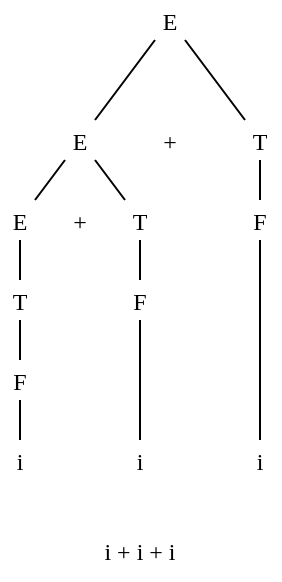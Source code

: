<mxfile compressed="false" version="19.0.3" type="device">
  <diagram id="eKaD7oeoBDBlw4IZ0RxL" name="Page-1">
    <mxGraphModel dx="1038" dy="570" grid="1" gridSize="10" guides="1" tooltips="1" connect="1" arrows="1" fold="1" page="1" pageScale="1" pageWidth="827" pageHeight="1169" math="0" shadow="0">
      <root>
        <mxCell id="0" />
        <mxCell id="1" parent="0" />
        <mxCell id="2" value="i + i + i" style="text;strokeColor=none;fillColor=none;align=center;verticalAlign=middle;rounded=0;fontStyle=0;fontFamily=Times New Roman;labelBackgroundColor=none;" parent="1" vertex="1">
          <mxGeometry x="190" y="320" width="60" height="30" as="geometry" />
        </mxCell>
        <mxCell id="3" value="i" style="text;strokeColor=none;fillColor=none;align=center;verticalAlign=middle;rounded=0;fontStyle=0;fontFamily=Times New Roman;labelBackgroundColor=none;" parent="1" vertex="1">
          <mxGeometry x="150" y="280" width="20" height="20" as="geometry" />
        </mxCell>
        <mxCell id="4" value="i" style="text;strokeColor=none;fillColor=none;align=center;verticalAlign=middle;rounded=0;fontStyle=0;fontFamily=Times New Roman;labelBackgroundColor=none;" parent="1" vertex="1">
          <mxGeometry x="210" y="280" width="20" height="20" as="geometry" />
        </mxCell>
        <mxCell id="5" value="i" style="text;strokeColor=none;fillColor=none;align=center;verticalAlign=middle;rounded=0;fontStyle=0;fontFamily=Times New Roman;labelBackgroundColor=none;" parent="1" vertex="1">
          <mxGeometry x="270" y="280" width="20" height="20" as="geometry" />
        </mxCell>
        <mxCell id="31" value="" style="edgeStyle=none;endArrow=none;endFill=0;fontStyle=0;fontFamily=Times New Roman;labelBackgroundColor=none;" parent="1" source="8" target="3" edge="1">
          <mxGeometry relative="1" as="geometry" />
        </mxCell>
        <mxCell id="8" value="F" style="text;strokeColor=none;fillColor=none;align=center;verticalAlign=middle;rounded=0;fontStyle=0;fontFamily=Times New Roman;labelBackgroundColor=none;" parent="1" vertex="1">
          <mxGeometry x="150" y="240" width="20" height="20" as="geometry" />
        </mxCell>
        <mxCell id="30" value="" style="edgeStyle=none;endArrow=none;endFill=0;fontStyle=0;fontFamily=Times New Roman;labelBackgroundColor=none;" parent="1" source="9" target="8" edge="1">
          <mxGeometry relative="1" as="geometry" />
        </mxCell>
        <mxCell id="9" value="T" style="text;strokeColor=none;fillColor=none;align=center;verticalAlign=middle;rounded=0;fontStyle=0;fontFamily=Times New Roman;labelBackgroundColor=none;" parent="1" vertex="1">
          <mxGeometry x="150" y="200" width="20" height="20" as="geometry" />
        </mxCell>
        <mxCell id="29" value="" style="edgeStyle=none;endArrow=none;endFill=0;fontStyle=0;fontFamily=Times New Roman;labelBackgroundColor=none;" parent="1" source="10" target="9" edge="1">
          <mxGeometry relative="1" as="geometry" />
        </mxCell>
        <mxCell id="10" value="E" style="text;strokeColor=none;fillColor=none;align=center;verticalAlign=middle;rounded=0;fontStyle=0;fontFamily=Times New Roman;labelBackgroundColor=none;" parent="1" vertex="1">
          <mxGeometry x="150" y="160" width="20" height="20" as="geometry" />
        </mxCell>
        <mxCell id="28" value="" style="edgeStyle=none;endArrow=none;endFill=0;fontStyle=0;fontFamily=Times New Roman;labelBackgroundColor=none;" parent="1" source="12" target="4" edge="1">
          <mxGeometry relative="1" as="geometry" />
        </mxCell>
        <mxCell id="12" value="F" style="text;strokeColor=none;fillColor=none;align=center;verticalAlign=middle;rounded=0;fontStyle=0;fontFamily=Times New Roman;labelBackgroundColor=none;" parent="1" vertex="1">
          <mxGeometry x="210" y="200" width="20" height="20" as="geometry" />
        </mxCell>
        <mxCell id="27" value="" style="edgeStyle=none;endArrow=none;endFill=0;fontStyle=0;fontFamily=Times New Roman;labelBackgroundColor=none;" parent="1" source="13" target="12" edge="1">
          <mxGeometry relative="1" as="geometry" />
        </mxCell>
        <mxCell id="13" value="T" style="text;strokeColor=none;fillColor=none;align=center;verticalAlign=middle;rounded=0;fontStyle=0;fontFamily=Times New Roman;labelBackgroundColor=none;" parent="1" vertex="1">
          <mxGeometry x="210" y="160" width="20" height="20" as="geometry" />
        </mxCell>
        <mxCell id="26" value="" style="edgeStyle=none;endArrow=none;endFill=0;fontStyle=0;fontFamily=Times New Roman;labelBackgroundColor=none;" parent="1" source="14" target="5" edge="1">
          <mxGeometry relative="1" as="geometry" />
        </mxCell>
        <mxCell id="14" value="F" style="text;strokeColor=none;fillColor=none;align=center;verticalAlign=middle;rounded=0;fontStyle=0;fontFamily=Times New Roman;labelBackgroundColor=none;" parent="1" vertex="1">
          <mxGeometry x="270" y="160" width="20" height="20" as="geometry" />
        </mxCell>
        <mxCell id="34" value="" style="edgeStyle=none;endArrow=none;endFill=0;fontStyle=0;fontFamily=Times New Roman;labelBackgroundColor=none;" parent="1" source="15" target="14" edge="1">
          <mxGeometry relative="1" as="geometry" />
        </mxCell>
        <mxCell id="15" value="T" style="text;strokeColor=none;fillColor=none;align=center;verticalAlign=middle;rounded=0;fontStyle=0;fontFamily=Times New Roman;labelBackgroundColor=none;" parent="1" vertex="1">
          <mxGeometry x="270" y="120" width="20" height="20" as="geometry" />
        </mxCell>
        <mxCell id="32" value="" style="edgeStyle=none;endArrow=none;endFill=0;fontStyle=0;fontFamily=Times New Roman;labelBackgroundColor=none;" parent="1" source="16" target="10" edge="1">
          <mxGeometry relative="1" as="geometry" />
        </mxCell>
        <mxCell id="33" value="" style="edgeStyle=none;endArrow=none;endFill=0;fontStyle=0;fontFamily=Times New Roman;labelBackgroundColor=none;" parent="1" source="16" target="13" edge="1">
          <mxGeometry relative="1" as="geometry" />
        </mxCell>
        <mxCell id="16" value="E" style="text;strokeColor=none;fillColor=none;align=center;verticalAlign=middle;rounded=0;fontStyle=0;fontFamily=Times New Roman;labelBackgroundColor=none;" parent="1" vertex="1">
          <mxGeometry x="180" y="120" width="20" height="20" as="geometry" />
        </mxCell>
        <mxCell id="17" value="+" style="text;strokeColor=none;fillColor=none;align=center;verticalAlign=middle;rounded=0;fontStyle=0;fontFamily=Times New Roman;labelBackgroundColor=none;" parent="1" vertex="1">
          <mxGeometry x="225" y="120" width="20" height="20" as="geometry" />
        </mxCell>
        <mxCell id="19" value="+" style="text;strokeColor=none;fillColor=none;align=center;verticalAlign=middle;rounded=0;fontStyle=0;fontFamily=Times New Roman;labelBackgroundColor=none;" parent="1" vertex="1">
          <mxGeometry x="180" y="160" width="20" height="20" as="geometry" />
        </mxCell>
        <mxCell id="36" value="" style="edgeStyle=none;endArrow=none;endFill=0;fontStyle=0;fontFamily=Times New Roman;labelBackgroundColor=none;" parent="1" source="35" target="16" edge="1">
          <mxGeometry relative="1" as="geometry" />
        </mxCell>
        <mxCell id="37" value="" style="edgeStyle=none;endArrow=none;endFill=0;fontStyle=0;fontFamily=Times New Roman;labelBackgroundColor=none;" parent="1" source="35" target="15" edge="1">
          <mxGeometry relative="1" as="geometry" />
        </mxCell>
        <mxCell id="35" value="E" style="text;strokeColor=none;fillColor=none;align=center;verticalAlign=middle;rounded=0;fontStyle=0;fontFamily=Times New Roman;labelBackgroundColor=none;" parent="1" vertex="1">
          <mxGeometry x="225" y="60" width="20" height="20" as="geometry" />
        </mxCell>
      </root>
    </mxGraphModel>
  </diagram>
</mxfile>

